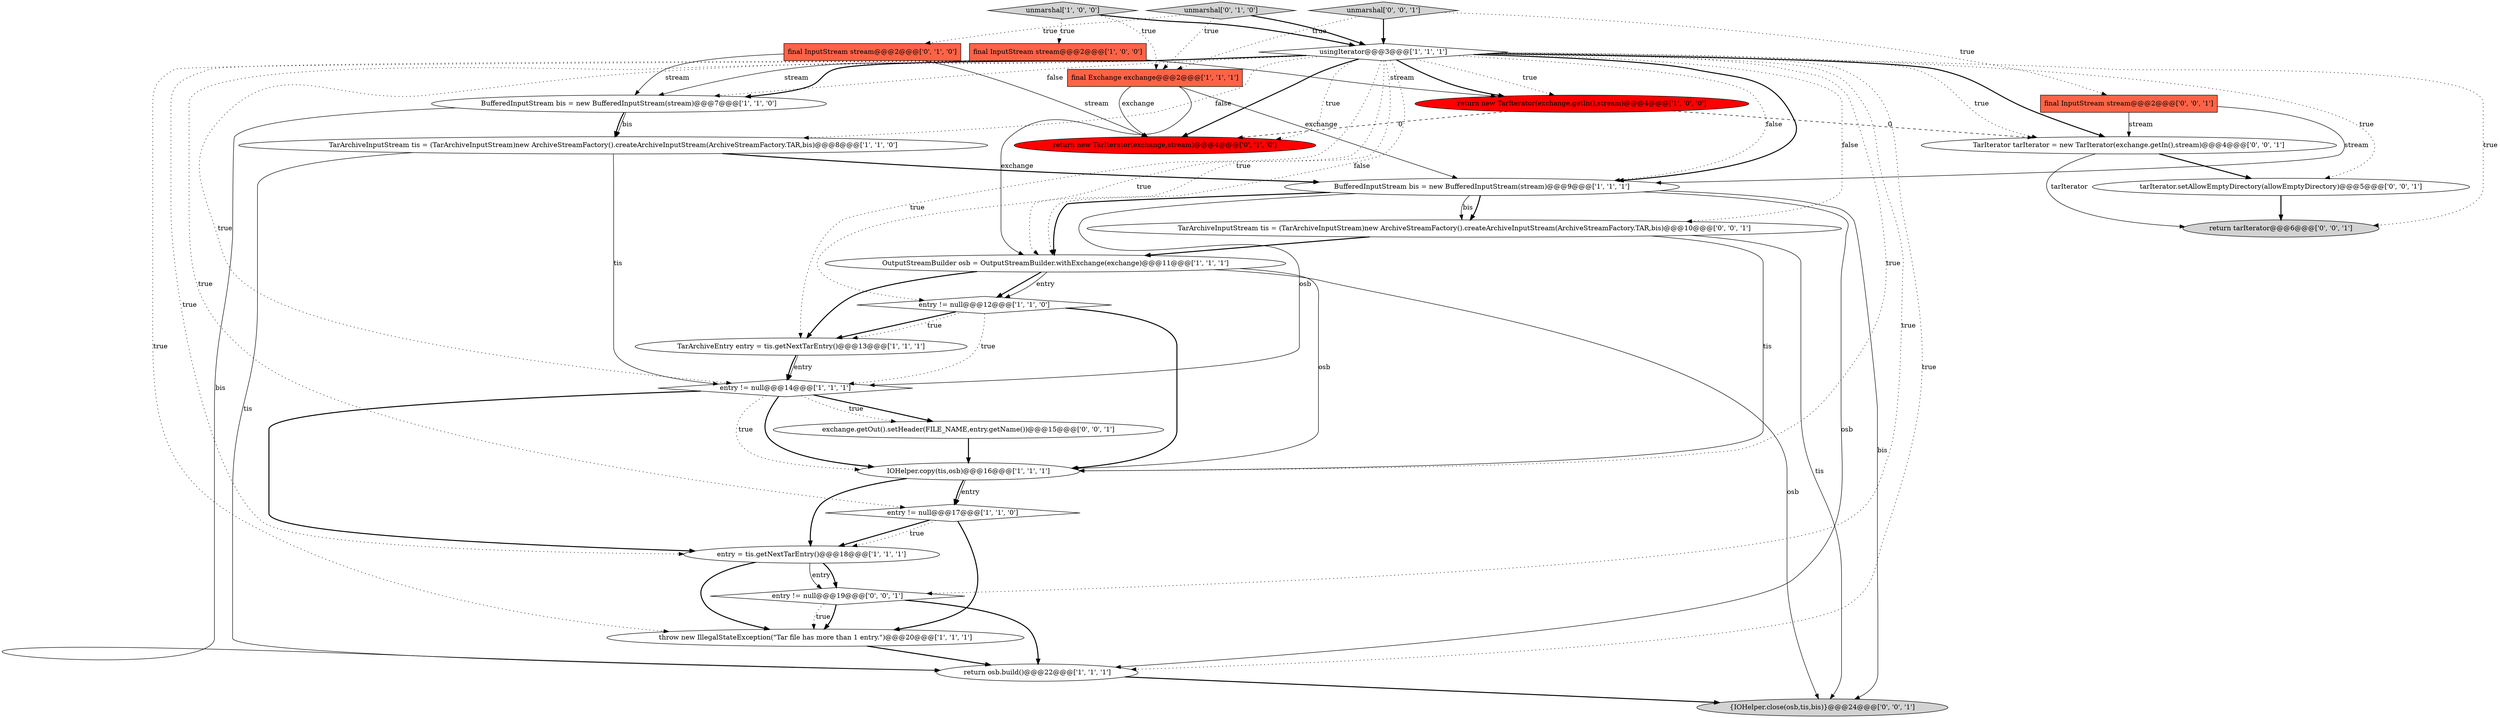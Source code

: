 digraph {
2 [style = filled, label = "entry != null@@@12@@@['1', '1', '0']", fillcolor = white, shape = diamond image = "AAA0AAABBB1BBB"];
0 [style = filled, label = "BufferedInputStream bis = new BufferedInputStream(stream)@@@7@@@['1', '1', '0']", fillcolor = white, shape = ellipse image = "AAA0AAABBB1BBB"];
1 [style = filled, label = "TarArchiveEntry entry = tis.getNextTarEntry()@@@13@@@['1', '1', '1']", fillcolor = white, shape = ellipse image = "AAA0AAABBB1BBB"];
7 [style = filled, label = "entry != null@@@14@@@['1', '1', '1']", fillcolor = white, shape = diamond image = "AAA0AAABBB1BBB"];
14 [style = filled, label = "unmarshal['1', '0', '0']", fillcolor = lightgray, shape = diamond image = "AAA0AAABBB1BBB"];
18 [style = filled, label = "final InputStream stream@@@2@@@['0', '1', '0']", fillcolor = tomato, shape = box image = "AAA0AAABBB2BBB"];
17 [style = filled, label = "unmarshal['0', '1', '0']", fillcolor = lightgray, shape = diamond image = "AAA0AAABBB2BBB"];
5 [style = filled, label = "return osb.build()@@@22@@@['1', '1', '1']", fillcolor = white, shape = ellipse image = "AAA0AAABBB1BBB"];
12 [style = filled, label = "BufferedInputStream bis = new BufferedInputStream(stream)@@@9@@@['1', '1', '1']", fillcolor = white, shape = ellipse image = "AAA0AAABBB1BBB"];
26 [style = filled, label = "exchange.getOut().setHeader(FILE_NAME,entry.getName())@@@15@@@['0', '0', '1']", fillcolor = white, shape = ellipse image = "AAA0AAABBB3BBB"];
22 [style = filled, label = "unmarshal['0', '0', '1']", fillcolor = lightgray, shape = diamond image = "AAA0AAABBB3BBB"];
15 [style = filled, label = "final Exchange exchange@@@2@@@['1', '1', '1']", fillcolor = tomato, shape = box image = "AAA0AAABBB1BBB"];
6 [style = filled, label = "usingIterator@@@3@@@['1', '1', '1']", fillcolor = white, shape = diamond image = "AAA0AAABBB1BBB"];
25 [style = filled, label = "TarIterator tarIterator = new TarIterator(exchange.getIn(),stream)@@@4@@@['0', '0', '1']", fillcolor = white, shape = ellipse image = "AAA0AAABBB3BBB"];
27 [style = filled, label = "entry != null@@@19@@@['0', '0', '1']", fillcolor = white, shape = diamond image = "AAA0AAABBB3BBB"];
28 [style = filled, label = "{IOHelper.close(osb,tis,bis)}@@@24@@@['0', '0', '1']", fillcolor = lightgray, shape = ellipse image = "AAA0AAABBB3BBB"];
20 [style = filled, label = "final InputStream stream@@@2@@@['0', '0', '1']", fillcolor = tomato, shape = box image = "AAA0AAABBB3BBB"];
9 [style = filled, label = "OutputStreamBuilder osb = OutputStreamBuilder.withExchange(exchange)@@@11@@@['1', '1', '1']", fillcolor = white, shape = ellipse image = "AAA0AAABBB1BBB"];
19 [style = filled, label = "return new TarIterator(exchange,stream)@@@4@@@['0', '1', '0']", fillcolor = red, shape = ellipse image = "AAA1AAABBB2BBB"];
24 [style = filled, label = "return tarIterator@@@6@@@['0', '0', '1']", fillcolor = lightgray, shape = ellipse image = "AAA0AAABBB3BBB"];
23 [style = filled, label = "tarIterator.setAllowEmptyDirectory(allowEmptyDirectory)@@@5@@@['0', '0', '1']", fillcolor = white, shape = ellipse image = "AAA0AAABBB3BBB"];
11 [style = filled, label = "final InputStream stream@@@2@@@['1', '0', '0']", fillcolor = tomato, shape = box image = "AAA0AAABBB1BBB"];
8 [style = filled, label = "return new TarIterator(exchange.getIn(),stream)@@@4@@@['1', '0', '0']", fillcolor = red, shape = ellipse image = "AAA1AAABBB1BBB"];
16 [style = filled, label = "entry = tis.getNextTarEntry()@@@18@@@['1', '1', '1']", fillcolor = white, shape = ellipse image = "AAA0AAABBB1BBB"];
3 [style = filled, label = "TarArchiveInputStream tis = (TarArchiveInputStream)new ArchiveStreamFactory().createArchiveInputStream(ArchiveStreamFactory.TAR,bis)@@@8@@@['1', '1', '0']", fillcolor = white, shape = ellipse image = "AAA0AAABBB1BBB"];
4 [style = filled, label = "throw new IllegalStateException(\"Tar file has more than 1 entry.\")@@@20@@@['1', '1', '1']", fillcolor = white, shape = ellipse image = "AAA0AAABBB1BBB"];
13 [style = filled, label = "entry != null@@@17@@@['1', '1', '0']", fillcolor = white, shape = diamond image = "AAA0AAABBB1BBB"];
21 [style = filled, label = "TarArchiveInputStream tis = (TarArchiveInputStream)new ArchiveStreamFactory().createArchiveInputStream(ArchiveStreamFactory.TAR,bis)@@@10@@@['0', '0', '1']", fillcolor = white, shape = ellipse image = "AAA0AAABBB3BBB"];
10 [style = filled, label = "IOHelper.copy(tis,osb)@@@16@@@['1', '1', '1']", fillcolor = white, shape = ellipse image = "AAA0AAABBB1BBB"];
11->0 [style = solid, label="stream"];
26->10 [style = bold, label=""];
1->7 [style = solid, label="entry"];
9->28 [style = solid, label="osb"];
6->1 [style = dotted, label="true"];
6->21 [style = dotted, label="false"];
12->5 [style = solid, label="osb"];
5->28 [style = bold, label=""];
12->9 [style = bold, label=""];
6->19 [style = dotted, label="true"];
7->26 [style = bold, label=""];
6->12 [style = dotted, label="false"];
17->15 [style = dotted, label="true"];
7->16 [style = bold, label=""];
14->11 [style = dotted, label="true"];
8->25 [style = dashed, label="0"];
27->5 [style = bold, label=""];
9->10 [style = solid, label="osb"];
25->24 [style = solid, label="tarIterator"];
0->3 [style = bold, label=""];
7->10 [style = dotted, label="true"];
9->2 [style = bold, label=""];
11->8 [style = solid, label="stream"];
12->21 [style = bold, label=""];
6->13 [style = dotted, label="true"];
3->5 [style = solid, label="tis"];
0->5 [style = solid, label="bis"];
13->16 [style = bold, label=""];
6->5 [style = dotted, label="true"];
12->7 [style = solid, label="osb"];
21->9 [style = bold, label=""];
22->20 [style = dotted, label="true"];
15->12 [style = solid, label="exchange"];
6->25 [style = dotted, label="true"];
6->7 [style = dotted, label="true"];
9->1 [style = bold, label=""];
12->21 [style = solid, label="bis"];
9->2 [style = solid, label="entry"];
14->6 [style = bold, label=""];
22->6 [style = bold, label=""];
16->27 [style = solid, label="entry"];
20->25 [style = solid, label="stream"];
13->16 [style = dotted, label="true"];
6->24 [style = dotted, label="true"];
6->0 [style = dotted, label="false"];
6->3 [style = dotted, label="false"];
16->27 [style = bold, label=""];
17->18 [style = dotted, label="true"];
17->6 [style = bold, label=""];
2->1 [style = bold, label=""];
15->19 [style = solid, label="exchange"];
7->26 [style = dotted, label="true"];
3->12 [style = bold, label=""];
2->10 [style = bold, label=""];
1->7 [style = bold, label=""];
27->4 [style = dotted, label="true"];
6->10 [style = dotted, label="true"];
6->2 [style = dotted, label="true"];
10->13 [style = solid, label="entry"];
10->16 [style = bold, label=""];
10->13 [style = bold, label=""];
6->9 [style = dotted, label="true"];
6->8 [style = dotted, label="true"];
18->19 [style = solid, label="stream"];
6->27 [style = dotted, label="true"];
16->4 [style = bold, label=""];
22->15 [style = dotted, label="true"];
4->5 [style = bold, label=""];
6->12 [style = bold, label=""];
18->0 [style = solid, label="stream"];
8->19 [style = dashed, label="0"];
7->10 [style = bold, label=""];
25->23 [style = bold, label=""];
6->23 [style = dotted, label="true"];
6->9 [style = dotted, label="false"];
6->0 [style = bold, label=""];
21->10 [style = solid, label="tis"];
21->28 [style = solid, label="tis"];
6->19 [style = bold, label=""];
15->9 [style = solid, label="exchange"];
0->3 [style = solid, label="bis"];
14->15 [style = dotted, label="true"];
27->4 [style = bold, label=""];
23->24 [style = bold, label=""];
6->4 [style = dotted, label="true"];
2->1 [style = dotted, label="true"];
2->7 [style = dotted, label="true"];
6->8 [style = bold, label=""];
20->12 [style = solid, label="stream"];
12->28 [style = solid, label="bis"];
3->7 [style = solid, label="tis"];
6->16 [style = dotted, label="true"];
6->25 [style = bold, label=""];
13->4 [style = bold, label=""];
}
